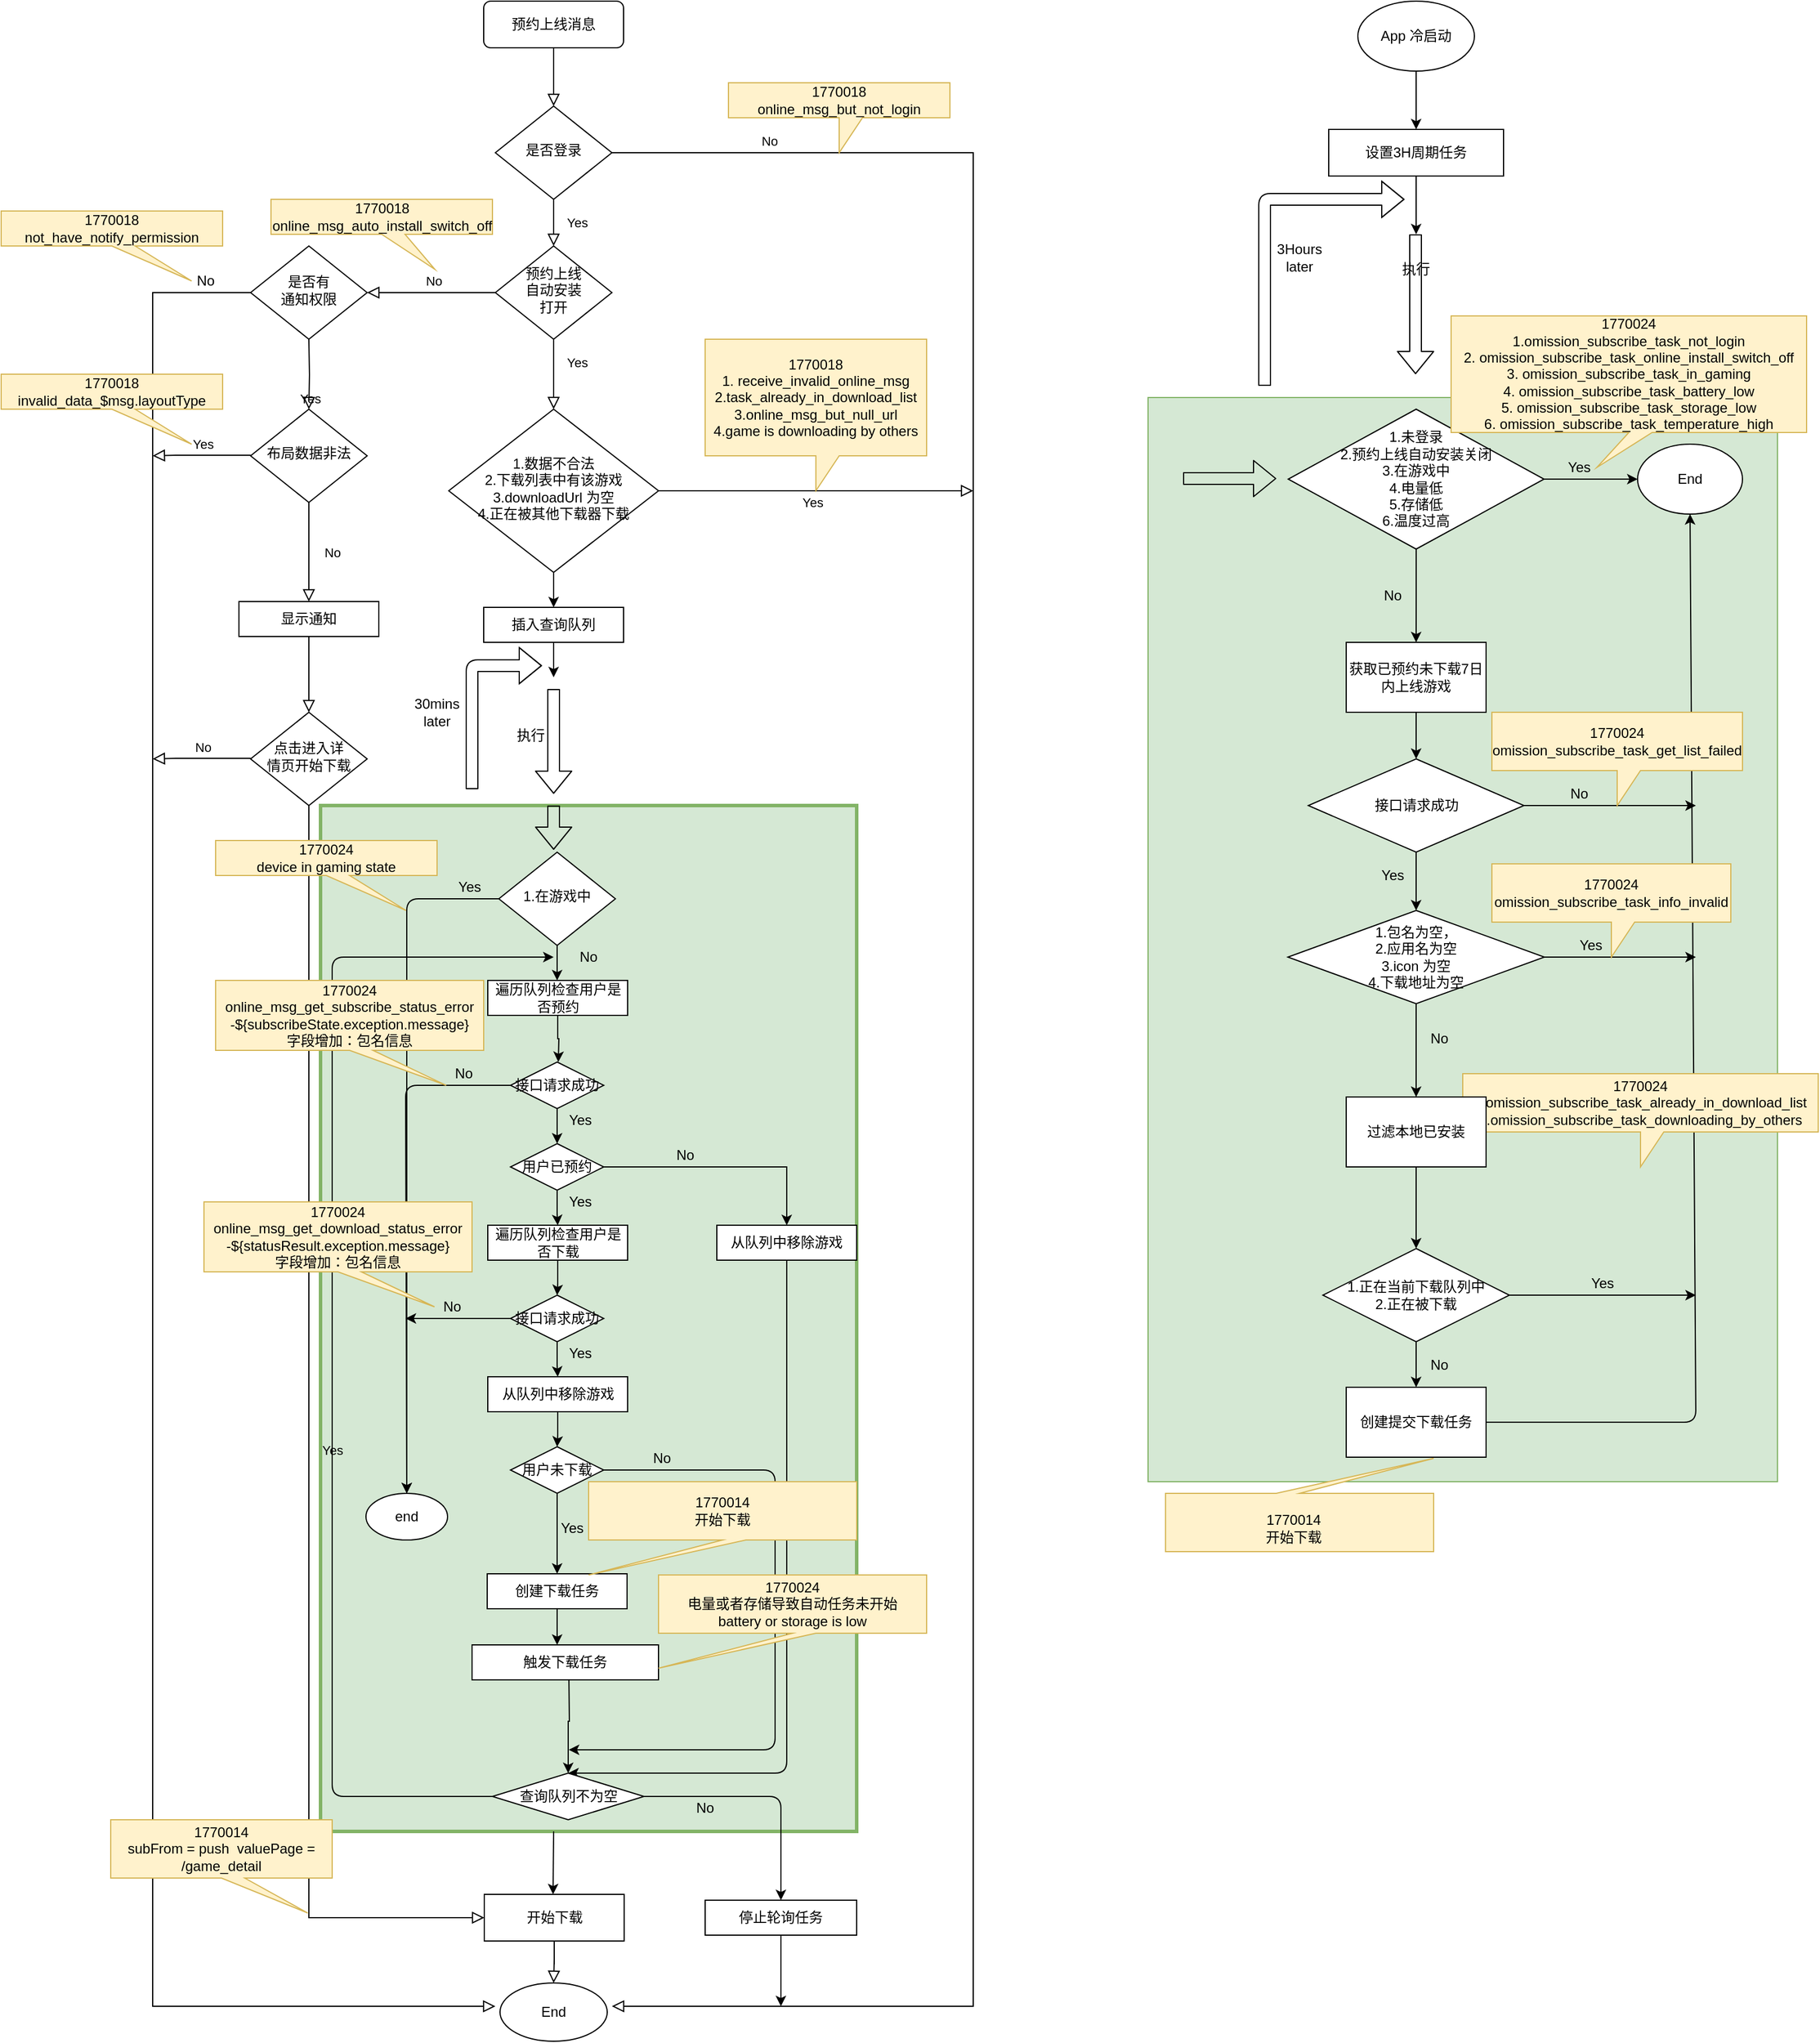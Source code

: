 <mxfile version="14.8.4" type="github">
  <diagram id="C5RBs43oDa-KdzZeNtuy" name="Page-1">
    <mxGraphModel dx="2012" dy="588" grid="1" gridSize="10" guides="1" tooltips="1" connect="1" arrows="1" fold="1" page="1" pageScale="1" pageWidth="827" pageHeight="1169" math="0" shadow="0">
      <root>
        <mxCell id="WIyWlLk6GJQsqaUBKTNV-0" />
        <mxCell id="WIyWlLk6GJQsqaUBKTNV-1" parent="WIyWlLk6GJQsqaUBKTNV-0" />
        <mxCell id="1FdhS4_hSl1T9DwcQxYW-158" value="" style="rounded=0;whiteSpace=wrap;html=1;strokeColor=#82b366;strokeWidth=1;fillColor=#d5e8d4;" vertex="1" parent="WIyWlLk6GJQsqaUBKTNV-1">
          <mxGeometry x="960" y="430" width="540" height="930" as="geometry" />
        </mxCell>
        <mxCell id="1FdhS4_hSl1T9DwcQxYW-92" value="" style="rounded=0;whiteSpace=wrap;html=1;strokeColor=#82b366;strokeWidth=3;fillColor=#d5e8d4;" vertex="1" parent="WIyWlLk6GJQsqaUBKTNV-1">
          <mxGeometry x="250" y="780" width="460" height="880" as="geometry" />
        </mxCell>
        <mxCell id="WIyWlLk6GJQsqaUBKTNV-2" value="" style="rounded=0;html=1;jettySize=auto;orthogonalLoop=1;fontSize=11;endArrow=block;endFill=0;endSize=8;strokeWidth=1;shadow=0;labelBackgroundColor=none;edgeStyle=orthogonalEdgeStyle;" parent="WIyWlLk6GJQsqaUBKTNV-1" source="WIyWlLk6GJQsqaUBKTNV-3" target="WIyWlLk6GJQsqaUBKTNV-6" edge="1">
          <mxGeometry relative="1" as="geometry" />
        </mxCell>
        <mxCell id="WIyWlLk6GJQsqaUBKTNV-3" value="预约上线消息" style="rounded=1;whiteSpace=wrap;html=1;fontSize=12;glass=0;strokeWidth=1;shadow=0;" parent="WIyWlLk6GJQsqaUBKTNV-1" vertex="1">
          <mxGeometry x="390" y="90" width="120" height="40" as="geometry" />
        </mxCell>
        <mxCell id="WIyWlLk6GJQsqaUBKTNV-4" value="Yes" style="rounded=0;html=1;jettySize=auto;orthogonalLoop=1;fontSize=11;endArrow=block;endFill=0;endSize=8;strokeWidth=1;shadow=0;labelBackgroundColor=none;edgeStyle=orthogonalEdgeStyle;" parent="WIyWlLk6GJQsqaUBKTNV-1" source="WIyWlLk6GJQsqaUBKTNV-6" target="WIyWlLk6GJQsqaUBKTNV-10" edge="1">
          <mxGeometry y="20" relative="1" as="geometry">
            <mxPoint as="offset" />
          </mxGeometry>
        </mxCell>
        <mxCell id="WIyWlLk6GJQsqaUBKTNV-5" value="No" style="edgeStyle=orthogonalEdgeStyle;rounded=0;html=1;jettySize=auto;orthogonalLoop=1;fontSize=11;endArrow=block;endFill=0;endSize=8;strokeWidth=1;shadow=0;labelBackgroundColor=none;" parent="WIyWlLk6GJQsqaUBKTNV-1" source="WIyWlLk6GJQsqaUBKTNV-6" edge="1">
          <mxGeometry x="-0.878" y="10" relative="1" as="geometry">
            <mxPoint as="offset" />
            <mxPoint x="500" y="1810" as="targetPoint" />
            <Array as="points">
              <mxPoint x="810" y="220" />
              <mxPoint x="810" y="1810" />
            </Array>
          </mxGeometry>
        </mxCell>
        <mxCell id="WIyWlLk6GJQsqaUBKTNV-6" value="是否登录" style="rhombus;whiteSpace=wrap;html=1;shadow=0;fontFamily=Helvetica;fontSize=12;align=center;strokeWidth=1;spacing=6;spacingTop=-4;" parent="WIyWlLk6GJQsqaUBKTNV-1" vertex="1">
          <mxGeometry x="400" y="180" width="100" height="80" as="geometry" />
        </mxCell>
        <mxCell id="WIyWlLk6GJQsqaUBKTNV-8" value="Yes" style="rounded=0;html=1;jettySize=auto;orthogonalLoop=1;fontSize=11;endArrow=block;endFill=0;endSize=8;strokeWidth=1;shadow=0;labelBackgroundColor=none;edgeStyle=orthogonalEdgeStyle;" parent="WIyWlLk6GJQsqaUBKTNV-1" source="WIyWlLk6GJQsqaUBKTNV-10" edge="1">
          <mxGeometry x="-0.333" y="20" relative="1" as="geometry">
            <mxPoint as="offset" />
            <mxPoint x="450" y="440" as="targetPoint" />
          </mxGeometry>
        </mxCell>
        <mxCell id="WIyWlLk6GJQsqaUBKTNV-10" value="预约上线&lt;br&gt;自动安装&lt;br&gt;打开" style="rhombus;whiteSpace=wrap;html=1;shadow=0;fontFamily=Helvetica;fontSize=12;align=center;strokeWidth=1;spacing=6;spacingTop=-4;" parent="WIyWlLk6GJQsqaUBKTNV-1" vertex="1">
          <mxGeometry x="400" y="300" width="100" height="80" as="geometry" />
        </mxCell>
        <mxCell id="ebCV4vV2BCAYUUxFwjKP-8" value="" style="edgeStyle=orthogonalEdgeStyle;rounded=0;html=1;jettySize=auto;orthogonalLoop=1;fontSize=11;endArrow=block;endFill=0;endSize=8;strokeWidth=1;shadow=0;labelBackgroundColor=none;exitX=0;exitY=0.5;exitDx=0;exitDy=0;" parent="WIyWlLk6GJQsqaUBKTNV-1" source="ebCV4vV2BCAYUUxFwjKP-18" edge="1">
          <mxGeometry x="-0.238" y="-20" relative="1" as="geometry">
            <mxPoint as="offset" />
            <mxPoint x="186" y="340" as="sourcePoint" />
            <mxPoint x="400" y="1810" as="targetPoint" />
            <Array as="points">
              <mxPoint x="106" y="340" />
              <mxPoint x="106" y="1810" />
            </Array>
          </mxGeometry>
        </mxCell>
        <mxCell id="ebCV4vV2BCAYUUxFwjKP-9" value="No" style="rounded=0;html=1;jettySize=auto;orthogonalLoop=1;fontSize=11;endArrow=block;endFill=0;endSize=8;strokeWidth=1;shadow=0;labelBackgroundColor=none;edgeStyle=orthogonalEdgeStyle;exitX=0;exitY=0.5;exitDx=0;exitDy=0;entryX=1;entryY=0.5;entryDx=0;entryDy=0;" parent="WIyWlLk6GJQsqaUBKTNV-1" source="WIyWlLk6GJQsqaUBKTNV-10" target="ebCV4vV2BCAYUUxFwjKP-18" edge="1">
          <mxGeometry x="-0.024" y="-10" relative="1" as="geometry">
            <mxPoint as="offset" />
            <mxPoint x="359" y="400" as="sourcePoint" />
            <mxPoint x="346" y="340" as="targetPoint" />
          </mxGeometry>
        </mxCell>
        <mxCell id="ebCV4vV2BCAYUUxFwjKP-11" value="No" style="rounded=0;html=1;jettySize=auto;orthogonalLoop=1;fontSize=11;endArrow=block;endFill=0;endSize=8;strokeWidth=1;shadow=0;labelBackgroundColor=none;edgeStyle=orthogonalEdgeStyle;" parent="WIyWlLk6GJQsqaUBKTNV-1" edge="1">
          <mxGeometry x="-0.333" y="20" relative="1" as="geometry">
            <mxPoint as="offset" />
            <mxPoint x="449.5" y="520" as="sourcePoint" />
            <mxPoint x="449.5" y="580" as="targetPoint" />
          </mxGeometry>
        </mxCell>
        <mxCell id="ebCV4vV2BCAYUUxFwjKP-16" value="" style="rounded=0;html=1;jettySize=auto;orthogonalLoop=1;fontSize=11;endArrow=block;endFill=0;endSize=8;strokeWidth=1;shadow=0;labelBackgroundColor=none;edgeStyle=orthogonalEdgeStyle;entryX=0.5;entryY=0;entryDx=0;entryDy=0;" parent="WIyWlLk6GJQsqaUBKTNV-1" source="ebCV4vV2BCAYUUxFwjKP-15" edge="1">
          <mxGeometry relative="1" as="geometry">
            <mxPoint x="449.5" y="760" as="sourcePoint" />
            <mxPoint x="450" y="1790" as="targetPoint" />
          </mxGeometry>
        </mxCell>
        <mxCell id="ebCV4vV2BCAYUUxFwjKP-18" value="是否有&lt;br&gt;通知权限" style="rhombus;whiteSpace=wrap;html=1;shadow=0;fontFamily=Helvetica;fontSize=12;align=center;strokeWidth=1;spacing=6;spacingTop=-4;" parent="WIyWlLk6GJQsqaUBKTNV-1" vertex="1">
          <mxGeometry x="190" y="300" width="100" height="80" as="geometry" />
        </mxCell>
        <mxCell id="ebCV4vV2BCAYUUxFwjKP-19" value="No" style="text;html=1;align=center;verticalAlign=middle;resizable=0;points=[];autosize=1;" parent="WIyWlLk6GJQsqaUBKTNV-1" vertex="1">
          <mxGeometry x="136" y="320" width="30" height="20" as="geometry" />
        </mxCell>
        <mxCell id="ebCV4vV2BCAYUUxFwjKP-20" value="布局数据非法" style="rhombus;whiteSpace=wrap;html=1;shadow=0;fontFamily=Helvetica;fontSize=12;align=center;strokeWidth=1;spacing=6;spacingTop=-4;" parent="WIyWlLk6GJQsqaUBKTNV-1" vertex="1">
          <mxGeometry x="190" y="440" width="100" height="80" as="geometry" />
        </mxCell>
        <mxCell id="ebCV4vV2BCAYUUxFwjKP-21" value="Yes" style="rounded=0;html=1;jettySize=auto;orthogonalLoop=1;fontSize=11;endArrow=block;endFill=0;endSize=8;strokeWidth=1;shadow=0;labelBackgroundColor=none;edgeStyle=orthogonalEdgeStyle;entryX=0.5;entryY=0;entryDx=0;entryDy=0;" parent="WIyWlLk6GJQsqaUBKTNV-1" target="ebCV4vV2BCAYUUxFwjKP-20" edge="1">
          <mxGeometry y="20" relative="1" as="geometry">
            <mxPoint as="offset" />
            <mxPoint x="240" y="380" as="sourcePoint" />
            <mxPoint x="240" y="420" as="targetPoint" />
          </mxGeometry>
        </mxCell>
        <mxCell id="ebCV4vV2BCAYUUxFwjKP-22" value="Yes" style="rounded=0;html=1;jettySize=auto;orthogonalLoop=1;fontSize=11;endArrow=block;endFill=0;endSize=8;strokeWidth=1;shadow=0;labelBackgroundColor=none;edgeStyle=orthogonalEdgeStyle;exitX=0;exitY=0.5;exitDx=0;exitDy=0;" parent="WIyWlLk6GJQsqaUBKTNV-1" edge="1">
          <mxGeometry x="-0.024" y="-10" relative="1" as="geometry">
            <mxPoint as="offset" />
            <mxPoint x="190" y="479.5" as="sourcePoint" />
            <mxPoint x="106" y="480" as="targetPoint" />
            <Array as="points">
              <mxPoint x="126" y="480" />
              <mxPoint x="126" y="480" />
            </Array>
          </mxGeometry>
        </mxCell>
        <mxCell id="ebCV4vV2BCAYUUxFwjKP-23" value="显示通知" style="rounded=0;whiteSpace=wrap;html=1;" parent="WIyWlLk6GJQsqaUBKTNV-1" vertex="1">
          <mxGeometry x="180" y="605" width="120" height="30" as="geometry" />
        </mxCell>
        <mxCell id="ebCV4vV2BCAYUUxFwjKP-25" value="No" style="rounded=0;html=1;jettySize=auto;orthogonalLoop=1;fontSize=11;endArrow=block;endFill=0;endSize=8;strokeWidth=1;shadow=0;labelBackgroundColor=none;edgeStyle=orthogonalEdgeStyle;entryX=0.5;entryY=0;entryDx=0;entryDy=0;exitX=0.5;exitY=1;exitDx=0;exitDy=0;" parent="WIyWlLk6GJQsqaUBKTNV-1" source="ebCV4vV2BCAYUUxFwjKP-20" target="ebCV4vV2BCAYUUxFwjKP-23" edge="1">
          <mxGeometry y="20" relative="1" as="geometry">
            <mxPoint as="offset" />
            <mxPoint x="336" y="500" as="sourcePoint" />
            <mxPoint x="336" y="560" as="targetPoint" />
          </mxGeometry>
        </mxCell>
        <mxCell id="ebCV4vV2BCAYUUxFwjKP-26" value="点击进入详&lt;br&gt;情页开始下载" style="rhombus;whiteSpace=wrap;html=1;shadow=0;fontFamily=Helvetica;fontSize=12;align=center;strokeWidth=1;spacing=6;spacingTop=-4;" parent="WIyWlLk6GJQsqaUBKTNV-1" vertex="1">
          <mxGeometry x="190" y="700" width="100" height="80" as="geometry" />
        </mxCell>
        <mxCell id="ebCV4vV2BCAYUUxFwjKP-27" value="" style="rounded=0;html=1;jettySize=auto;orthogonalLoop=1;fontSize=11;endArrow=block;endFill=0;endSize=8;strokeWidth=1;shadow=0;labelBackgroundColor=none;edgeStyle=orthogonalEdgeStyle;exitX=0.5;exitY=1;exitDx=0;exitDy=0;" parent="WIyWlLk6GJQsqaUBKTNV-1" edge="1">
          <mxGeometry y="20" relative="1" as="geometry">
            <mxPoint as="offset" />
            <mxPoint x="240" y="635" as="sourcePoint" />
            <mxPoint x="240" y="700" as="targetPoint" />
          </mxGeometry>
        </mxCell>
        <mxCell id="ebCV4vV2BCAYUUxFwjKP-29" value="Yes" style="rounded=0;html=1;jettySize=auto;orthogonalLoop=1;fontSize=11;endArrow=block;endFill=0;endSize=8;strokeWidth=1;shadow=0;labelBackgroundColor=none;edgeStyle=orthogonalEdgeStyle;entryX=0;entryY=0.5;entryDx=0;entryDy=0;exitX=0.5;exitY=1;exitDx=0;exitDy=0;" parent="WIyWlLk6GJQsqaUBKTNV-1" source="ebCV4vV2BCAYUUxFwjKP-26" target="ebCV4vV2BCAYUUxFwjKP-15" edge="1">
          <mxGeometry y="20" relative="1" as="geometry">
            <mxPoint as="offset" />
            <mxPoint x="296" y="740" as="sourcePoint" />
            <mxPoint x="336" y="745" as="targetPoint" />
          </mxGeometry>
        </mxCell>
        <mxCell id="ebCV4vV2BCAYUUxFwjKP-30" value="No" style="rounded=0;html=1;jettySize=auto;orthogonalLoop=1;fontSize=11;endArrow=block;endFill=0;endSize=8;strokeWidth=1;shadow=0;labelBackgroundColor=none;edgeStyle=orthogonalEdgeStyle;exitX=0;exitY=0.5;exitDx=0;exitDy=0;" parent="WIyWlLk6GJQsqaUBKTNV-1" edge="1">
          <mxGeometry x="-0.024" y="-10" relative="1" as="geometry">
            <mxPoint as="offset" />
            <mxPoint x="190" y="739.5" as="sourcePoint" />
            <mxPoint x="106" y="740" as="targetPoint" />
            <Array as="points">
              <mxPoint x="126" y="740" />
              <mxPoint x="126" y="740" />
            </Array>
          </mxGeometry>
        </mxCell>
        <mxCell id="ebCV4vV2BCAYUUxFwjKP-15" value="开始下载" style="rounded=0;whiteSpace=wrap;html=1;" parent="WIyWlLk6GJQsqaUBKTNV-1" vertex="1">
          <mxGeometry x="390.5" y="1714" width="120" height="40" as="geometry" />
        </mxCell>
        <mxCell id="ebCV4vV2BCAYUUxFwjKP-33" value="1.数据不合法&lt;br&gt;2.下载列表中有该游戏&lt;br&gt;3.downloadUrl 为空&lt;br&gt;4.正在被其他下载器下载" style="rhombus;whiteSpace=wrap;html=1;shadow=0;fontFamily=Helvetica;fontSize=12;align=center;strokeWidth=1;spacing=6;spacingTop=-4;" parent="WIyWlLk6GJQsqaUBKTNV-1" vertex="1">
          <mxGeometry x="360" y="440" width="180" height="140" as="geometry" />
        </mxCell>
        <mxCell id="ebCV4vV2BCAYUUxFwjKP-35" value="Yes" style="rounded=0;html=1;jettySize=auto;orthogonalLoop=1;fontSize=11;endArrow=block;endFill=0;endSize=8;strokeWidth=1;shadow=0;labelBackgroundColor=none;edgeStyle=orthogonalEdgeStyle;exitX=1;exitY=0.5;exitDx=0;exitDy=0;" parent="WIyWlLk6GJQsqaUBKTNV-1" edge="1" source="ebCV4vV2BCAYUUxFwjKP-33">
          <mxGeometry x="-0.024" y="-10" relative="1" as="geometry">
            <mxPoint as="offset" />
            <mxPoint x="500" y="479.41" as="sourcePoint" />
            <mxPoint x="810" y="510" as="targetPoint" />
            <Array as="points">
              <mxPoint x="680" y="510" />
            </Array>
          </mxGeometry>
        </mxCell>
        <mxCell id="1FdhS4_hSl1T9DwcQxYW-2" value="" style="shape=flexArrow;endArrow=classic;html=1;" edge="1" parent="WIyWlLk6GJQsqaUBKTNV-1">
          <mxGeometry width="50" height="50" relative="1" as="geometry">
            <mxPoint x="450" y="680" as="sourcePoint" />
            <mxPoint x="450" y="770" as="targetPoint" />
          </mxGeometry>
        </mxCell>
        <mxCell id="1FdhS4_hSl1T9DwcQxYW-4" value="执行" style="text;html=1;align=center;verticalAlign=middle;resizable=0;points=[];autosize=1;strokeColor=none;" vertex="1" parent="WIyWlLk6GJQsqaUBKTNV-1">
          <mxGeometry x="410" y="710" width="40" height="20" as="geometry" />
        </mxCell>
        <mxCell id="1FdhS4_hSl1T9DwcQxYW-5" value="" style="endArrow=classic;html=1;exitX=0.5;exitY=1;exitDx=0;exitDy=0;" edge="1" parent="WIyWlLk6GJQsqaUBKTNV-1" source="ebCV4vV2BCAYUUxFwjKP-33">
          <mxGeometry width="50" height="50" relative="1" as="geometry">
            <mxPoint x="480" y="880" as="sourcePoint" />
            <mxPoint x="450" y="610" as="targetPoint" />
          </mxGeometry>
        </mxCell>
        <mxCell id="1FdhS4_hSl1T9DwcQxYW-6" value="" style="shape=flexArrow;endArrow=classic;html=1;" edge="1" parent="WIyWlLk6GJQsqaUBKTNV-1">
          <mxGeometry width="50" height="50" relative="1" as="geometry">
            <mxPoint x="380" y="766" as="sourcePoint" />
            <mxPoint x="440" y="660" as="targetPoint" />
            <Array as="points">
              <mxPoint x="380" y="660" />
              <mxPoint x="515" y="660" />
            </Array>
          </mxGeometry>
        </mxCell>
        <mxCell id="1FdhS4_hSl1T9DwcQxYW-7" value="30mins later" style="text;html=1;strokeColor=none;fillColor=none;align=center;verticalAlign=middle;whiteSpace=wrap;rounded=0;" vertex="1" parent="WIyWlLk6GJQsqaUBKTNV-1">
          <mxGeometry x="330" y="690" width="40" height="20" as="geometry" />
        </mxCell>
        <mxCell id="1FdhS4_hSl1T9DwcQxYW-8" value="" style="shape=flexArrow;endArrow=classic;html=1;entryX=0.5;entryY=0;entryDx=0;entryDy=0;" edge="1" parent="WIyWlLk6GJQsqaUBKTNV-1">
          <mxGeometry width="50" height="50" relative="1" as="geometry">
            <mxPoint x="450" y="780" as="sourcePoint" />
            <mxPoint x="450" y="818" as="targetPoint" />
          </mxGeometry>
        </mxCell>
        <mxCell id="1FdhS4_hSl1T9DwcQxYW-32" value="插入查询队列" style="rounded=0;whiteSpace=wrap;html=1;" vertex="1" parent="WIyWlLk6GJQsqaUBKTNV-1">
          <mxGeometry x="390" y="610" width="120" height="30" as="geometry" />
        </mxCell>
        <mxCell id="1FdhS4_hSl1T9DwcQxYW-33" value="" style="endArrow=classic;html=1;exitX=0.5;exitY=1;exitDx=0;exitDy=0;" edge="1" parent="WIyWlLk6GJQsqaUBKTNV-1" source="1FdhS4_hSl1T9DwcQxYW-32">
          <mxGeometry width="50" height="50" relative="1" as="geometry">
            <mxPoint x="480" y="910" as="sourcePoint" />
            <mxPoint x="450" y="670" as="targetPoint" />
          </mxGeometry>
        </mxCell>
        <mxCell id="1FdhS4_hSl1T9DwcQxYW-48" value="" style="endArrow=classic;html=1;exitX=0;exitY=0.5;exitDx=0;exitDy=0;" edge="1" parent="WIyWlLk6GJQsqaUBKTNV-1" source="1FdhS4_hSl1T9DwcQxYW-34">
          <mxGeometry width="50" height="50" relative="1" as="geometry">
            <mxPoint x="480" y="810" as="sourcePoint" />
            <mxPoint x="450" y="910" as="targetPoint" />
            <Array as="points">
              <mxPoint x="260" y="1630" />
              <mxPoint x="260" y="1060" />
              <mxPoint x="260" y="910" />
            </Array>
          </mxGeometry>
        </mxCell>
        <mxCell id="1FdhS4_hSl1T9DwcQxYW-72" value="" style="endArrow=classic;html=1;exitX=0.5;exitY=1;exitDx=0;exitDy=0;entryX=0.5;entryY=0;entryDx=0;entryDy=0;" edge="1" parent="WIyWlLk6GJQsqaUBKTNV-1" source="1FdhS4_hSl1T9DwcQxYW-65" target="1FdhS4_hSl1T9DwcQxYW-34">
          <mxGeometry width="50" height="50" relative="1" as="geometry">
            <mxPoint x="480" y="1210" as="sourcePoint" />
            <mxPoint x="530" y="1160" as="targetPoint" />
            <Array as="points">
              <mxPoint x="650" y="1610" />
            </Array>
          </mxGeometry>
        </mxCell>
        <mxCell id="1FdhS4_hSl1T9DwcQxYW-34" value="查询队列不为空" style="rhombus;whiteSpace=wrap;html=1;" vertex="1" parent="WIyWlLk6GJQsqaUBKTNV-1">
          <mxGeometry x="397.5" y="1610" width="130" height="40" as="geometry" />
        </mxCell>
        <mxCell id="1FdhS4_hSl1T9DwcQxYW-55" value="" style="group" vertex="1" connectable="0" parent="WIyWlLk6GJQsqaUBKTNV-1">
          <mxGeometry x="580" y="1719" width="130" height="30" as="geometry" />
        </mxCell>
        <mxCell id="1FdhS4_hSl1T9DwcQxYW-16" value="停止轮询任务" style="rounded=0;whiteSpace=wrap;html=1;" vertex="1" parent="1FdhS4_hSl1T9DwcQxYW-55">
          <mxGeometry width="130" height="30" as="geometry" />
        </mxCell>
        <mxCell id="1FdhS4_hSl1T9DwcQxYW-70" value="" style="edgeStyle=orthogonalEdgeStyle;rounded=0;orthogonalLoop=1;jettySize=auto;html=1;" edge="1" parent="WIyWlLk6GJQsqaUBKTNV-1" target="1FdhS4_hSl1T9DwcQxYW-34">
          <mxGeometry x="300" y="1210" as="geometry">
            <mxPoint x="463" y="1520" as="sourcePoint" />
          </mxGeometry>
        </mxCell>
        <mxCell id="ebCV4vV2BCAYUUxFwjKP-40" value="1.在游戏中" style="rhombus;whiteSpace=wrap;html=1;shadow=0;fontFamily=Helvetica;fontSize=12;align=center;strokeWidth=1;spacing=6;spacingTop=-4;" parent="WIyWlLk6GJQsqaUBKTNV-1" vertex="1">
          <mxGeometry x="403" y="820" width="100" height="80" as="geometry" />
        </mxCell>
        <mxCell id="ebCV4vV2BCAYUUxFwjKP-42" value="触发下载任务" style="rounded=0;whiteSpace=wrap;html=1;" parent="WIyWlLk6GJQsqaUBKTNV-1" vertex="1">
          <mxGeometry x="380" y="1500" width="160" height="30" as="geometry" />
        </mxCell>
        <mxCell id="1FdhS4_hSl1T9DwcQxYW-91" value="No" style="text;html=1;strokeColor=none;fillColor=none;align=center;verticalAlign=middle;whiteSpace=wrap;rounded=0;" vertex="1" parent="WIyWlLk6GJQsqaUBKTNV-1">
          <mxGeometry x="560" y="1630" width="40" height="20" as="geometry" />
        </mxCell>
        <mxCell id="1FdhS4_hSl1T9DwcQxYW-93" value="End" style="ellipse;whiteSpace=wrap;html=1;strokeWidth=1;" vertex="1" parent="WIyWlLk6GJQsqaUBKTNV-1">
          <mxGeometry x="404" y="1790" width="92" height="50" as="geometry" />
        </mxCell>
        <mxCell id="1FdhS4_hSl1T9DwcQxYW-94" value="" style="endArrow=classic;html=1;entryX=0.5;entryY=0;entryDx=0;entryDy=0;" edge="1" parent="WIyWlLk6GJQsqaUBKTNV-1">
          <mxGeometry width="50" height="50" relative="1" as="geometry">
            <mxPoint x="450" y="1660" as="sourcePoint" />
            <mxPoint x="449.5" y="1714" as="targetPoint" />
          </mxGeometry>
        </mxCell>
        <mxCell id="1FdhS4_hSl1T9DwcQxYW-95" value="" style="endArrow=classic;html=1;exitX=1;exitY=0.5;exitDx=0;exitDy=0;" edge="1" parent="WIyWlLk6GJQsqaUBKTNV-1" source="1FdhS4_hSl1T9DwcQxYW-54">
          <mxGeometry width="50" height="50" relative="1" as="geometry">
            <mxPoint x="480" y="1410" as="sourcePoint" />
            <mxPoint x="463" y="1590" as="targetPoint" />
            <Array as="points">
              <mxPoint x="640" y="1350" />
              <mxPoint x="640" y="1590" />
            </Array>
          </mxGeometry>
        </mxCell>
        <mxCell id="1FdhS4_hSl1T9DwcQxYW-106" value="" style="group" vertex="1" connectable="0" parent="WIyWlLk6GJQsqaUBKTNV-1">
          <mxGeometry x="289" y="900" width="421" height="569" as="geometry" />
        </mxCell>
        <mxCell id="1FdhS4_hSl1T9DwcQxYW-46" value="" style="endArrow=classic;html=1;" edge="1" parent="1FdhS4_hSl1T9DwcQxYW-106">
          <mxGeometry width="50" height="50" relative="1" as="geometry">
            <mxPoint x="164" as="sourcePoint" />
            <mxPoint x="164" y="30" as="targetPoint" />
          </mxGeometry>
        </mxCell>
        <mxCell id="1FdhS4_hSl1T9DwcQxYW-11" value="遍历队列检查用户是否预约" style="rounded=0;whiteSpace=wrap;html=1;" vertex="1" parent="1FdhS4_hSl1T9DwcQxYW-106">
          <mxGeometry x="104.5" y="30" width="120" height="30" as="geometry" />
        </mxCell>
        <mxCell id="1FdhS4_hSl1T9DwcQxYW-12" value="遍历队列检查用户是否下载" style="rounded=0;whiteSpace=wrap;html=1;" vertex="1" parent="1FdhS4_hSl1T9DwcQxYW-106">
          <mxGeometry x="104.5" y="240" width="120" height="30" as="geometry" />
        </mxCell>
        <mxCell id="1FdhS4_hSl1T9DwcQxYW-52" value="" style="edgeStyle=orthogonalEdgeStyle;rounded=0;orthogonalLoop=1;jettySize=auto;html=1;entryX=0.5;entryY=0;entryDx=0;entryDy=0;" edge="1" parent="1FdhS4_hSl1T9DwcQxYW-106" source="1FdhS4_hSl1T9DwcQxYW-50" target="1FdhS4_hSl1T9DwcQxYW-12">
          <mxGeometry x="22" y="10" as="geometry" />
        </mxCell>
        <mxCell id="1FdhS4_hSl1T9DwcQxYW-50" value="用户已预约" style="rhombus;whiteSpace=wrap;html=1;" vertex="1" parent="1FdhS4_hSl1T9DwcQxYW-106">
          <mxGeometry x="124" y="170" width="80" height="40" as="geometry" />
        </mxCell>
        <mxCell id="1FdhS4_hSl1T9DwcQxYW-14" value="" style="edgeStyle=orthogonalEdgeStyle;rounded=0;orthogonalLoop=1;jettySize=auto;html=1;exitX=0.5;exitY=1;exitDx=0;exitDy=0;" edge="1" parent="1FdhS4_hSl1T9DwcQxYW-106" source="1FdhS4_hSl1T9DwcQxYW-11">
          <mxGeometry x="22" y="10" as="geometry">
            <mxPoint x="165" y="100" as="targetPoint" />
          </mxGeometry>
        </mxCell>
        <mxCell id="1FdhS4_hSl1T9DwcQxYW-53" value="Yes" style="text;html=1;strokeColor=none;fillColor=none;align=center;verticalAlign=middle;whiteSpace=wrap;rounded=0;" vertex="1" parent="1FdhS4_hSl1T9DwcQxYW-106">
          <mxGeometry x="144.5" y="110" width="40" height="20" as="geometry" />
        </mxCell>
        <mxCell id="1FdhS4_hSl1T9DwcQxYW-65" value="从队列中移除游戏" style="rounded=0;whiteSpace=wrap;html=1;" vertex="1" parent="1FdhS4_hSl1T9DwcQxYW-106">
          <mxGeometry x="301" y="240" width="120" height="30" as="geometry" />
        </mxCell>
        <mxCell id="1FdhS4_hSl1T9DwcQxYW-66" value="" style="edgeStyle=orthogonalEdgeStyle;rounded=0;orthogonalLoop=1;jettySize=auto;html=1;" edge="1" parent="1FdhS4_hSl1T9DwcQxYW-106" source="1FdhS4_hSl1T9DwcQxYW-50" target="1FdhS4_hSl1T9DwcQxYW-65">
          <mxGeometry x="22" y="10" as="geometry" />
        </mxCell>
        <mxCell id="1FdhS4_hSl1T9DwcQxYW-75" value="" style="edgeStyle=orthogonalEdgeStyle;rounded=0;orthogonalLoop=1;jettySize=auto;html=1;" edge="1" parent="1FdhS4_hSl1T9DwcQxYW-106" source="1FdhS4_hSl1T9DwcQxYW-74" target="1FdhS4_hSl1T9DwcQxYW-50">
          <mxGeometry relative="1" as="geometry" />
        </mxCell>
        <mxCell id="1FdhS4_hSl1T9DwcQxYW-74" value="接口请求成功" style="rhombus;whiteSpace=wrap;html=1;" vertex="1" parent="1FdhS4_hSl1T9DwcQxYW-106">
          <mxGeometry x="124" y="100" width="80" height="40" as="geometry" />
        </mxCell>
        <mxCell id="1FdhS4_hSl1T9DwcQxYW-76" value="Yes" style="text;html=1;strokeColor=none;fillColor=none;align=center;verticalAlign=middle;whiteSpace=wrap;rounded=0;" vertex="1" parent="1FdhS4_hSl1T9DwcQxYW-106">
          <mxGeometry x="164" y="140" width="40" height="20" as="geometry" />
        </mxCell>
        <mxCell id="1FdhS4_hSl1T9DwcQxYW-77" value="Yes" style="text;html=1;strokeColor=none;fillColor=none;align=center;verticalAlign=middle;whiteSpace=wrap;rounded=0;" vertex="1" parent="1FdhS4_hSl1T9DwcQxYW-106">
          <mxGeometry x="164" y="210" width="40" height="20" as="geometry" />
        </mxCell>
        <mxCell id="1FdhS4_hSl1T9DwcQxYW-78" value="No" style="text;html=1;strokeColor=none;fillColor=none;align=center;verticalAlign=middle;whiteSpace=wrap;rounded=0;" vertex="1" parent="1FdhS4_hSl1T9DwcQxYW-106">
          <mxGeometry x="254" y="170" width="40" height="20" as="geometry" />
        </mxCell>
        <mxCell id="1FdhS4_hSl1T9DwcQxYW-79" value="接口请求成功" style="rhombus;whiteSpace=wrap;html=1;" vertex="1" parent="1FdhS4_hSl1T9DwcQxYW-106">
          <mxGeometry x="124" y="300" width="80" height="40" as="geometry" />
        </mxCell>
        <mxCell id="1FdhS4_hSl1T9DwcQxYW-80" value="" style="edgeStyle=orthogonalEdgeStyle;rounded=0;orthogonalLoop=1;jettySize=auto;html=1;" edge="1" parent="1FdhS4_hSl1T9DwcQxYW-106" source="1FdhS4_hSl1T9DwcQxYW-12" target="1FdhS4_hSl1T9DwcQxYW-79">
          <mxGeometry relative="1" as="geometry" />
        </mxCell>
        <mxCell id="1FdhS4_hSl1T9DwcQxYW-82" value="Yes" style="text;html=1;strokeColor=none;fillColor=none;align=center;verticalAlign=middle;whiteSpace=wrap;rounded=0;" vertex="1" parent="1FdhS4_hSl1T9DwcQxYW-106">
          <mxGeometry x="164" y="340" width="40" height="20" as="geometry" />
        </mxCell>
        <mxCell id="1FdhS4_hSl1T9DwcQxYW-69" value="Yes" style="text;html=1;strokeColor=none;fillColor=none;align=center;verticalAlign=middle;whiteSpace=wrap;rounded=0;" vertex="1" parent="1FdhS4_hSl1T9DwcQxYW-106">
          <mxGeometry x="156.5" y="490" width="40" height="20" as="geometry" />
        </mxCell>
        <mxCell id="1FdhS4_hSl1T9DwcQxYW-54" value="用户未下载" style="rhombus;whiteSpace=wrap;html=1;" vertex="1" parent="1FdhS4_hSl1T9DwcQxYW-106">
          <mxGeometry x="124" y="430" width="80" height="40" as="geometry" />
        </mxCell>
        <mxCell id="1FdhS4_hSl1T9DwcQxYW-67" value="" style="edgeStyle=orthogonalEdgeStyle;rounded=0;orthogonalLoop=1;jettySize=auto;html=1;" edge="1" parent="1FdhS4_hSl1T9DwcQxYW-106" source="1FdhS4_hSl1T9DwcQxYW-54" target="1FdhS4_hSl1T9DwcQxYW-27">
          <mxGeometry x="14" y="390" as="geometry" />
        </mxCell>
        <mxCell id="1FdhS4_hSl1T9DwcQxYW-64" value="" style="edgeStyle=orthogonalEdgeStyle;rounded=0;orthogonalLoop=1;jettySize=auto;html=1;" edge="1" parent="1FdhS4_hSl1T9DwcQxYW-106" source="1FdhS4_hSl1T9DwcQxYW-57" target="1FdhS4_hSl1T9DwcQxYW-54">
          <mxGeometry x="42" y="200" as="geometry" />
        </mxCell>
        <mxCell id="1FdhS4_hSl1T9DwcQxYW-57" value="从队列中移除游戏" style="rounded=0;whiteSpace=wrap;html=1;" vertex="1" parent="1FdhS4_hSl1T9DwcQxYW-106">
          <mxGeometry x="104.5" y="370" width="120" height="30" as="geometry" />
        </mxCell>
        <mxCell id="1FdhS4_hSl1T9DwcQxYW-81" value="" style="edgeStyle=orthogonalEdgeStyle;rounded=0;orthogonalLoop=1;jettySize=auto;html=1;" edge="1" parent="1FdhS4_hSl1T9DwcQxYW-106" source="1FdhS4_hSl1T9DwcQxYW-79" target="1FdhS4_hSl1T9DwcQxYW-57">
          <mxGeometry relative="1" as="geometry" />
        </mxCell>
        <mxCell id="1FdhS4_hSl1T9DwcQxYW-27" value="创建下载任务" style="rounded=0;whiteSpace=wrap;html=1;" vertex="1" parent="1FdhS4_hSl1T9DwcQxYW-106">
          <mxGeometry x="104" y="539" width="120" height="30" as="geometry" />
        </mxCell>
        <mxCell id="1FdhS4_hSl1T9DwcQxYW-83" value="end" style="ellipse;whiteSpace=wrap;html=1;" vertex="1" parent="1FdhS4_hSl1T9DwcQxYW-106">
          <mxGeometry y="470" width="70" height="40" as="geometry" />
        </mxCell>
        <mxCell id="1FdhS4_hSl1T9DwcQxYW-84" value="" style="endArrow=classic;html=1;exitX=0;exitY=0.5;exitDx=0;exitDy=0;entryX=0.5;entryY=0;entryDx=0;entryDy=0;" edge="1" parent="1FdhS4_hSl1T9DwcQxYW-106" source="1FdhS4_hSl1T9DwcQxYW-74" target="1FdhS4_hSl1T9DwcQxYW-83">
          <mxGeometry width="50" height="50" relative="1" as="geometry">
            <mxPoint x="194" y="290" as="sourcePoint" />
            <mxPoint x="244" y="240" as="targetPoint" />
            <Array as="points">
              <mxPoint x="34" y="120" />
            </Array>
          </mxGeometry>
        </mxCell>
        <mxCell id="1FdhS4_hSl1T9DwcQxYW-86" value="" style="endArrow=classic;html=1;exitX=0;exitY=0.5;exitDx=0;exitDy=0;" edge="1" parent="1FdhS4_hSl1T9DwcQxYW-106" source="1FdhS4_hSl1T9DwcQxYW-79">
          <mxGeometry width="50" height="50" relative="1" as="geometry">
            <mxPoint x="194" y="290" as="sourcePoint" />
            <mxPoint x="34" y="320" as="targetPoint" />
          </mxGeometry>
        </mxCell>
        <mxCell id="1FdhS4_hSl1T9DwcQxYW-87" value="No" style="text;html=1;strokeColor=none;fillColor=none;align=center;verticalAlign=middle;whiteSpace=wrap;rounded=0;" vertex="1" parent="1FdhS4_hSl1T9DwcQxYW-106">
          <mxGeometry x="64" y="100" width="40" height="20" as="geometry" />
        </mxCell>
        <mxCell id="1FdhS4_hSl1T9DwcQxYW-88" value="No" style="text;html=1;strokeColor=none;fillColor=none;align=center;verticalAlign=middle;whiteSpace=wrap;rounded=0;" vertex="1" parent="1FdhS4_hSl1T9DwcQxYW-106">
          <mxGeometry x="54" y="300" width="40" height="20" as="geometry" />
        </mxCell>
        <mxCell id="1FdhS4_hSl1T9DwcQxYW-96" value="No" style="text;html=1;strokeColor=none;fillColor=none;align=center;verticalAlign=middle;whiteSpace=wrap;rounded=0;" vertex="1" parent="1FdhS4_hSl1T9DwcQxYW-106">
          <mxGeometry x="234" y="430" width="40" height="20" as="geometry" />
        </mxCell>
        <mxCell id="1FdhS4_hSl1T9DwcQxYW-107" value="No" style="text;html=1;strokeColor=none;fillColor=none;align=center;verticalAlign=middle;whiteSpace=wrap;rounded=0;" vertex="1" parent="WIyWlLk6GJQsqaUBKTNV-1">
          <mxGeometry x="460" y="900" width="40" height="20" as="geometry" />
        </mxCell>
        <mxCell id="1FdhS4_hSl1T9DwcQxYW-109" value="" style="endArrow=classic;html=1;exitX=0;exitY=0.5;exitDx=0;exitDy=0;entryX=0.5;entryY=0;entryDx=0;entryDy=0;" edge="1" parent="WIyWlLk6GJQsqaUBKTNV-1" source="ebCV4vV2BCAYUUxFwjKP-40" target="1FdhS4_hSl1T9DwcQxYW-83">
          <mxGeometry width="50" height="50" relative="1" as="geometry">
            <mxPoint x="480" y="1010" as="sourcePoint" />
            <mxPoint x="530" y="960" as="targetPoint" />
            <Array as="points">
              <mxPoint x="324" y="860" />
            </Array>
          </mxGeometry>
        </mxCell>
        <mxCell id="1FdhS4_hSl1T9DwcQxYW-110" value="" style="edgeStyle=orthogonalEdgeStyle;rounded=0;orthogonalLoop=1;jettySize=auto;html=1;" edge="1" parent="WIyWlLk6GJQsqaUBKTNV-1" source="1FdhS4_hSl1T9DwcQxYW-27" target="ebCV4vV2BCAYUUxFwjKP-42">
          <mxGeometry relative="1" as="geometry">
            <Array as="points">
              <mxPoint x="453" y="1500" />
              <mxPoint x="453" y="1500" />
            </Array>
          </mxGeometry>
        </mxCell>
        <mxCell id="1FdhS4_hSl1T9DwcQxYW-36" value="" style="endArrow=classic;html=1;exitX=1;exitY=0.5;exitDx=0;exitDy=0;entryX=0.5;entryY=0;entryDx=0;entryDy=0;" edge="1" parent="WIyWlLk6GJQsqaUBKTNV-1" source="1FdhS4_hSl1T9DwcQxYW-34" target="1FdhS4_hSl1T9DwcQxYW-16">
          <mxGeometry width="50" height="50" relative="1" as="geometry">
            <mxPoint x="605" y="1734" as="sourcePoint" />
            <mxPoint x="610" y="1734" as="targetPoint" />
            <Array as="points">
              <mxPoint x="645" y="1630" />
            </Array>
          </mxGeometry>
        </mxCell>
        <mxCell id="1FdhS4_hSl1T9DwcQxYW-111" value="" style="endArrow=classic;html=1;exitX=0.5;exitY=1;exitDx=0;exitDy=0;" edge="1" parent="WIyWlLk6GJQsqaUBKTNV-1" source="1FdhS4_hSl1T9DwcQxYW-16">
          <mxGeometry width="50" height="50" relative="1" as="geometry">
            <mxPoint x="480" y="1610" as="sourcePoint" />
            <mxPoint x="645" y="1810" as="targetPoint" />
          </mxGeometry>
        </mxCell>
        <mxCell id="1FdhS4_hSl1T9DwcQxYW-113" value="1770018&lt;br&gt;online_msg_but_not_login" style="shape=callout;whiteSpace=wrap;html=1;perimeter=calloutPerimeter;strokeColor=#d6b656;strokeWidth=1;fillColor=#fff2cc;" vertex="1" parent="WIyWlLk6GJQsqaUBKTNV-1">
          <mxGeometry x="600" y="160" width="190" height="60" as="geometry" />
        </mxCell>
        <mxCell id="1FdhS4_hSl1T9DwcQxYW-114" value="1770018&lt;br&gt;online_msg_auto_install_switch_off" style="shape=callout;whiteSpace=wrap;html=1;perimeter=calloutPerimeter;strokeColor=#d6b656;strokeWidth=1;position2=0.74;fillColor=#fff2cc;" vertex="1" parent="WIyWlLk6GJQsqaUBKTNV-1">
          <mxGeometry x="207.5" y="260" width="190" height="60" as="geometry" />
        </mxCell>
        <mxCell id="1FdhS4_hSl1T9DwcQxYW-115" value="1770018&lt;br&gt;not_have_notify_permission" style="shape=callout;whiteSpace=wrap;html=1;perimeter=calloutPerimeter;strokeColor=#d6b656;strokeWidth=1;fillColor=#fff2cc;position2=0.86;" vertex="1" parent="WIyWlLk6GJQsqaUBKTNV-1">
          <mxGeometry x="-24" y="270" width="190" height="60" as="geometry" />
        </mxCell>
        <mxCell id="1FdhS4_hSl1T9DwcQxYW-116" value="1770018&lt;br&gt;invalid_data_$msg.layoutType" style="shape=callout;whiteSpace=wrap;html=1;perimeter=calloutPerimeter;strokeColor=#d6b656;strokeWidth=1;fillColor=#fff2cc;position2=0.86;" vertex="1" parent="WIyWlLk6GJQsqaUBKTNV-1">
          <mxGeometry x="-24" y="410" width="190" height="60" as="geometry" />
        </mxCell>
        <mxCell id="1FdhS4_hSl1T9DwcQxYW-117" value="1770014&lt;br&gt;subFrom = push&amp;nbsp; valuePage = /game_detail" style="shape=callout;whiteSpace=wrap;html=1;perimeter=calloutPerimeter;strokeColor=#d6b656;strokeWidth=1;fillColor=#fff2cc;position2=0.89;" vertex="1" parent="WIyWlLk6GJQsqaUBKTNV-1">
          <mxGeometry x="70" y="1650" width="190" height="80" as="geometry" />
        </mxCell>
        <mxCell id="1FdhS4_hSl1T9DwcQxYW-118" value="1770018&lt;br&gt;1.&amp;nbsp;receive_invalid_online_msg&lt;br&gt;2.task_already_in_download_list&lt;br&gt;3.online_msg_but_null_url&lt;br&gt;4.game is downloading by others" style="shape=callout;whiteSpace=wrap;html=1;perimeter=calloutPerimeter;strokeColor=#d6b656;strokeWidth=1;fillColor=#fff2cc;" vertex="1" parent="WIyWlLk6GJQsqaUBKTNV-1">
          <mxGeometry x="580" y="380" width="190" height="130" as="geometry" />
        </mxCell>
        <mxCell id="1FdhS4_hSl1T9DwcQxYW-121" value="1770024&lt;br&gt;device in gaming state" style="shape=callout;whiteSpace=wrap;html=1;perimeter=calloutPerimeter;strokeColor=#d6b656;strokeWidth=1;fillColor=#fff2cc;position2=0.86;" vertex="1" parent="WIyWlLk6GJQsqaUBKTNV-1">
          <mxGeometry x="160" y="810" width="190" height="60" as="geometry" />
        </mxCell>
        <mxCell id="1FdhS4_hSl1T9DwcQxYW-122" value="Yes" style="text;html=1;strokeColor=none;fillColor=none;align=center;verticalAlign=middle;whiteSpace=wrap;rounded=0;" vertex="1" parent="WIyWlLk6GJQsqaUBKTNV-1">
          <mxGeometry x="357.5" y="840" width="40" height="20" as="geometry" />
        </mxCell>
        <mxCell id="1FdhS4_hSl1T9DwcQxYW-123" value="1770024&lt;br&gt;online_msg_get_subscribe_status_error&lt;br&gt;-${subscribeState.exception.message}&lt;br&gt;字段增加：包名信息" style="shape=callout;whiteSpace=wrap;html=1;perimeter=calloutPerimeter;strokeColor=#d6b656;strokeWidth=1;fillColor=#fff2cc;position2=0.86;" vertex="1" parent="WIyWlLk6GJQsqaUBKTNV-1">
          <mxGeometry x="160" y="930" width="230" height="90" as="geometry" />
        </mxCell>
        <mxCell id="1FdhS4_hSl1T9DwcQxYW-124" value="1770024&lt;br&gt;online_msg_get_download_status_error&lt;br&gt;-${statusResult.exception.message}&lt;br&gt;字段增加：包名信息" style="shape=callout;whiteSpace=wrap;html=1;perimeter=calloutPerimeter;strokeColor=#d6b656;strokeWidth=1;fillColor=#fff2cc;position2=0.86;" vertex="1" parent="WIyWlLk6GJQsqaUBKTNV-1">
          <mxGeometry x="150" y="1120" width="230" height="90" as="geometry" />
        </mxCell>
        <mxCell id="1FdhS4_hSl1T9DwcQxYW-125" value="1770024&lt;br&gt;电量或者存储导致自动任务未开始&lt;br&gt;battery or storage is low" style="shape=callout;whiteSpace=wrap;html=1;perimeter=calloutPerimeter;strokeColor=#d6b656;strokeWidth=1;fillColor=#fff2cc;position2=0;" vertex="1" parent="WIyWlLk6GJQsqaUBKTNV-1">
          <mxGeometry x="540" y="1440" width="230" height="80" as="geometry" />
        </mxCell>
        <mxCell id="1FdhS4_hSl1T9DwcQxYW-126" value="1770014&lt;br&gt;开始下载" style="shape=callout;whiteSpace=wrap;html=1;perimeter=calloutPerimeter;strokeColor=#d6b656;strokeWidth=1;fillColor=#fff2cc;position2=0;" vertex="1" parent="WIyWlLk6GJQsqaUBKTNV-1">
          <mxGeometry x="480" y="1360" width="230" height="80" as="geometry" />
        </mxCell>
        <mxCell id="1FdhS4_hSl1T9DwcQxYW-129" value="" style="edgeStyle=orthogonalEdgeStyle;rounded=0;orthogonalLoop=1;jettySize=auto;html=1;" edge="1" parent="WIyWlLk6GJQsqaUBKTNV-1" source="1FdhS4_hSl1T9DwcQxYW-127" target="1FdhS4_hSl1T9DwcQxYW-128">
          <mxGeometry relative="1" as="geometry" />
        </mxCell>
        <mxCell id="1FdhS4_hSl1T9DwcQxYW-127" value="App 冷启动" style="ellipse;whiteSpace=wrap;html=1;strokeColor=#000000;strokeWidth=1;" vertex="1" parent="WIyWlLk6GJQsqaUBKTNV-1">
          <mxGeometry x="1140" y="90" width="100" height="60" as="geometry" />
        </mxCell>
        <mxCell id="1FdhS4_hSl1T9DwcQxYW-132" value="" style="edgeStyle=orthogonalEdgeStyle;rounded=0;orthogonalLoop=1;jettySize=auto;html=1;" edge="1" parent="WIyWlLk6GJQsqaUBKTNV-1" source="1FdhS4_hSl1T9DwcQxYW-128" target="1FdhS4_hSl1T9DwcQxYW-131">
          <mxGeometry relative="1" as="geometry" />
        </mxCell>
        <mxCell id="1FdhS4_hSl1T9DwcQxYW-128" value="设置3H周期任务" style="rounded=0;whiteSpace=wrap;html=1;strokeColor=#000000;strokeWidth=1;" vertex="1" parent="WIyWlLk6GJQsqaUBKTNV-1">
          <mxGeometry x="1115" y="200" width="150" height="40" as="geometry" />
        </mxCell>
        <mxCell id="1FdhS4_hSl1T9DwcQxYW-130" value="" style="shape=flexArrow;endArrow=classic;html=1;" edge="1" parent="WIyWlLk6GJQsqaUBKTNV-1">
          <mxGeometry width="50" height="50" relative="1" as="geometry">
            <mxPoint x="1189.5" y="290" as="sourcePoint" />
            <mxPoint x="1189.5" y="410" as="targetPoint" />
          </mxGeometry>
        </mxCell>
        <mxCell id="1FdhS4_hSl1T9DwcQxYW-131" value="执行" style="text;html=1;strokeColor=none;fillColor=none;align=center;verticalAlign=middle;whiteSpace=wrap;rounded=0;" vertex="1" parent="WIyWlLk6GJQsqaUBKTNV-1">
          <mxGeometry x="1170" y="290" width="40" height="60" as="geometry" />
        </mxCell>
        <mxCell id="1FdhS4_hSl1T9DwcQxYW-133" value="" style="shape=flexArrow;endArrow=classic;html=1;" edge="1" parent="WIyWlLk6GJQsqaUBKTNV-1">
          <mxGeometry width="50" height="50" relative="1" as="geometry">
            <mxPoint x="990" y="499.5" as="sourcePoint" />
            <mxPoint x="1070" y="499.5" as="targetPoint" />
          </mxGeometry>
        </mxCell>
        <mxCell id="1FdhS4_hSl1T9DwcQxYW-137" value="" style="edgeStyle=orthogonalEdgeStyle;rounded=0;orthogonalLoop=1;jettySize=auto;html=1;" edge="1" parent="WIyWlLk6GJQsqaUBKTNV-1" source="1FdhS4_hSl1T9DwcQxYW-135" target="1FdhS4_hSl1T9DwcQxYW-136">
          <mxGeometry relative="1" as="geometry" />
        </mxCell>
        <mxCell id="1FdhS4_hSl1T9DwcQxYW-140" value="" style="edgeStyle=orthogonalEdgeStyle;rounded=0;orthogonalLoop=1;jettySize=auto;html=1;" edge="1" parent="WIyWlLk6GJQsqaUBKTNV-1" source="1FdhS4_hSl1T9DwcQxYW-135" target="1FdhS4_hSl1T9DwcQxYW-139">
          <mxGeometry relative="1" as="geometry" />
        </mxCell>
        <mxCell id="1FdhS4_hSl1T9DwcQxYW-135" value="1.未登录&lt;br&gt;2.预约上线自动安装关闭&lt;br&gt;3.在游戏中&lt;br&gt;4.电量低&lt;br&gt;5.存储低&lt;br&gt;6.温度过高" style="rhombus;whiteSpace=wrap;html=1;strokeColor=#000000;strokeWidth=1;" vertex="1" parent="WIyWlLk6GJQsqaUBKTNV-1">
          <mxGeometry x="1080.25" y="440" width="219.5" height="120" as="geometry" />
        </mxCell>
        <mxCell id="1FdhS4_hSl1T9DwcQxYW-136" value="End" style="ellipse;whiteSpace=wrap;html=1;strokeColor=#000000;strokeWidth=1;" vertex="1" parent="WIyWlLk6GJQsqaUBKTNV-1">
          <mxGeometry x="1380" y="470" width="90" height="60" as="geometry" />
        </mxCell>
        <mxCell id="1FdhS4_hSl1T9DwcQxYW-138" value="Yes" style="text;html=1;strokeColor=none;fillColor=none;align=center;verticalAlign=middle;whiteSpace=wrap;rounded=0;" vertex="1" parent="WIyWlLk6GJQsqaUBKTNV-1">
          <mxGeometry x="1310" y="480" width="40" height="20" as="geometry" />
        </mxCell>
        <mxCell id="1FdhS4_hSl1T9DwcQxYW-155" value="" style="edgeStyle=orthogonalEdgeStyle;rounded=0;orthogonalLoop=1;jettySize=auto;html=1;entryX=0.5;entryY=0;entryDx=0;entryDy=0;" edge="1" parent="WIyWlLk6GJQsqaUBKTNV-1" source="1FdhS4_hSl1T9DwcQxYW-139" target="1FdhS4_hSl1T9DwcQxYW-167">
          <mxGeometry relative="1" as="geometry" />
        </mxCell>
        <mxCell id="1FdhS4_hSl1T9DwcQxYW-139" value="获取已预约未下载7日内上线游戏" style="rounded=0;whiteSpace=wrap;html=1;strokeColor=#000000;strokeWidth=1;" vertex="1" parent="WIyWlLk6GJQsqaUBKTNV-1">
          <mxGeometry x="1130" y="640" width="120" height="60" as="geometry" />
        </mxCell>
        <mxCell id="1FdhS4_hSl1T9DwcQxYW-141" value="No" style="text;html=1;strokeColor=none;fillColor=none;align=center;verticalAlign=middle;whiteSpace=wrap;rounded=0;" vertex="1" parent="WIyWlLk6GJQsqaUBKTNV-1">
          <mxGeometry x="1150" y="590" width="40" height="20" as="geometry" />
        </mxCell>
        <mxCell id="1FdhS4_hSl1T9DwcQxYW-151" value="" style="endArrow=classic;html=1;exitX=1;exitY=0.5;exitDx=0;exitDy=0;entryX=0.5;entryY=1;entryDx=0;entryDy=0;" edge="1" parent="WIyWlLk6GJQsqaUBKTNV-1" source="1FdhS4_hSl1T9DwcQxYW-149" target="1FdhS4_hSl1T9DwcQxYW-136">
          <mxGeometry width="50" height="50" relative="1" as="geometry">
            <mxPoint x="860" y="960" as="sourcePoint" />
            <mxPoint x="1430" y="530" as="targetPoint" />
            <Array as="points">
              <mxPoint x="1430" y="1309" />
            </Array>
          </mxGeometry>
        </mxCell>
        <mxCell id="1FdhS4_hSl1T9DwcQxYW-159" value="" style="shape=flexArrow;endArrow=classic;html=1;" edge="1" parent="WIyWlLk6GJQsqaUBKTNV-1">
          <mxGeometry width="50" height="50" relative="1" as="geometry">
            <mxPoint x="1060" y="420" as="sourcePoint" />
            <mxPoint x="1180" y="260" as="targetPoint" />
            <Array as="points">
              <mxPoint x="1060" y="260" />
            </Array>
          </mxGeometry>
        </mxCell>
        <mxCell id="1FdhS4_hSl1T9DwcQxYW-160" value="3Hours later" style="text;html=1;strokeColor=none;fillColor=none;align=center;verticalAlign=middle;whiteSpace=wrap;rounded=0;" vertex="1" parent="WIyWlLk6GJQsqaUBKTNV-1">
          <mxGeometry x="1070" y="300" width="40" height="20" as="geometry" />
        </mxCell>
        <mxCell id="1FdhS4_hSl1T9DwcQxYW-163" value="1770024&lt;br&gt;1.omission_subscribe_task_not_login&lt;br&gt;2. omission_subscribe_task_online_install_switch_off&lt;br&gt;3. omission_subscribe_task_in_gaming&lt;br&gt;4. omission_subscribe_task_battery_low&lt;br&gt;5. omission_subscribe_task_storage_low&lt;br&gt;6. omission_subscribe_task_temperature_high" style="shape=callout;whiteSpace=wrap;html=1;perimeter=calloutPerimeter;strokeColor=#d6b656;strokeWidth=1;fillColor=#fff2cc;position2=0.41;" vertex="1" parent="WIyWlLk6GJQsqaUBKTNV-1">
          <mxGeometry x="1220" y="360" width="305" height="130" as="geometry" />
        </mxCell>
        <mxCell id="1FdhS4_hSl1T9DwcQxYW-165" value="1770024&lt;br&gt;1.omission_subscribe_task_already_in_download_list&lt;br&gt;2.omission_subscribe_task_downloading_by_others" style="shape=callout;whiteSpace=wrap;html=1;perimeter=calloutPerimeter;strokeColor=#d6b656;strokeWidth=1;fillColor=#fff2cc;" vertex="1" parent="WIyWlLk6GJQsqaUBKTNV-1">
          <mxGeometry x="1230" y="1010" width="305" height="80" as="geometry" />
        </mxCell>
        <mxCell id="1FdhS4_hSl1T9DwcQxYW-168" value="" style="edgeStyle=orthogonalEdgeStyle;rounded=0;orthogonalLoop=1;jettySize=auto;html=1;" edge="1" parent="WIyWlLk6GJQsqaUBKTNV-1" source="1FdhS4_hSl1T9DwcQxYW-167" target="1FdhS4_hSl1T9DwcQxYW-143">
          <mxGeometry relative="1" as="geometry" />
        </mxCell>
        <mxCell id="1FdhS4_hSl1T9DwcQxYW-167" value="接口请求成功" style="rhombus;whiteSpace=wrap;html=1;strokeColor=#000000;strokeWidth=1;" vertex="1" parent="WIyWlLk6GJQsqaUBKTNV-1">
          <mxGeometry x="1097.5" y="740" width="185" height="80" as="geometry" />
        </mxCell>
        <mxCell id="1FdhS4_hSl1T9DwcQxYW-169" value="" style="endArrow=classic;html=1;exitX=1;exitY=0.5;exitDx=0;exitDy=0;" edge="1" parent="WIyWlLk6GJQsqaUBKTNV-1" source="1FdhS4_hSl1T9DwcQxYW-167">
          <mxGeometry width="50" height="50" relative="1" as="geometry">
            <mxPoint x="1320" y="780" as="sourcePoint" />
            <mxPoint x="1430" y="780" as="targetPoint" />
          </mxGeometry>
        </mxCell>
        <mxCell id="1FdhS4_hSl1T9DwcQxYW-142" value="过滤本地已安装" style="rounded=0;whiteSpace=wrap;html=1;strokeColor=#000000;strokeWidth=1;" vertex="1" parent="WIyWlLk6GJQsqaUBKTNV-1">
          <mxGeometry x="1130" y="1030" width="120" height="60" as="geometry" />
        </mxCell>
        <mxCell id="1FdhS4_hSl1T9DwcQxYW-147" value="" style="edgeStyle=orthogonalEdgeStyle;rounded=0;orthogonalLoop=1;jettySize=auto;html=1;" edge="1" parent="WIyWlLk6GJQsqaUBKTNV-1" source="1FdhS4_hSl1T9DwcQxYW-143" target="1FdhS4_hSl1T9DwcQxYW-142">
          <mxGeometry x="975" y="830" as="geometry" />
        </mxCell>
        <mxCell id="1FdhS4_hSl1T9DwcQxYW-143" value="&lt;span&gt;1.包名为空，&lt;br&gt;2.应用名为空&lt;br&gt;3.icon 为空&lt;br&gt;4.下载地址为空&lt;/span&gt;" style="rhombus;whiteSpace=wrap;html=1;strokeColor=#000000;strokeWidth=1;" vertex="1" parent="WIyWlLk6GJQsqaUBKTNV-1">
          <mxGeometry x="1080" y="870" width="220" height="80" as="geometry" />
        </mxCell>
        <mxCell id="1FdhS4_hSl1T9DwcQxYW-145" value="Yes" style="text;html=1;strokeColor=none;fillColor=none;align=center;verticalAlign=middle;whiteSpace=wrap;rounded=0;" vertex="1" parent="WIyWlLk6GJQsqaUBKTNV-1">
          <mxGeometry x="1320" y="890" width="40" height="20" as="geometry" />
        </mxCell>
        <mxCell id="1FdhS4_hSl1T9DwcQxYW-146" value="1.正在当前下载队列中&lt;br&gt;2.正在被下载" style="rhombus;whiteSpace=wrap;html=1;strokeColor=#000000;strokeWidth=1;" vertex="1" parent="WIyWlLk6GJQsqaUBKTNV-1">
          <mxGeometry x="1110" y="1160" width="160" height="80" as="geometry" />
        </mxCell>
        <mxCell id="1FdhS4_hSl1T9DwcQxYW-148" value="" style="edgeStyle=orthogonalEdgeStyle;rounded=0;orthogonalLoop=1;jettySize=auto;html=1;" edge="1" parent="WIyWlLk6GJQsqaUBKTNV-1" source="1FdhS4_hSl1T9DwcQxYW-142" target="1FdhS4_hSl1T9DwcQxYW-146">
          <mxGeometry x="975" y="830" as="geometry" />
        </mxCell>
        <mxCell id="1FdhS4_hSl1T9DwcQxYW-149" value="创建提交下载任务" style="rounded=0;whiteSpace=wrap;html=1;strokeColor=#000000;strokeWidth=1;" vertex="1" parent="WIyWlLk6GJQsqaUBKTNV-1">
          <mxGeometry x="1130" y="1279" width="120" height="60" as="geometry" />
        </mxCell>
        <mxCell id="1FdhS4_hSl1T9DwcQxYW-150" value="" style="edgeStyle=orthogonalEdgeStyle;rounded=0;orthogonalLoop=1;jettySize=auto;html=1;" edge="1" parent="WIyWlLk6GJQsqaUBKTNV-1" source="1FdhS4_hSl1T9DwcQxYW-146" target="1FdhS4_hSl1T9DwcQxYW-149">
          <mxGeometry x="975" y="830" as="geometry" />
        </mxCell>
        <mxCell id="1FdhS4_hSl1T9DwcQxYW-152" value="" style="endArrow=classic;html=1;exitX=1;exitY=0.5;exitDx=0;exitDy=0;" edge="1" parent="WIyWlLk6GJQsqaUBKTNV-1" source="1FdhS4_hSl1T9DwcQxYW-143">
          <mxGeometry x="975" y="830" width="50" height="50" as="geometry">
            <mxPoint x="860" y="970" as="sourcePoint" />
            <mxPoint x="1430" y="910" as="targetPoint" />
          </mxGeometry>
        </mxCell>
        <mxCell id="1FdhS4_hSl1T9DwcQxYW-153" value="Yes" style="text;html=1;strokeColor=none;fillColor=none;align=center;verticalAlign=middle;whiteSpace=wrap;rounded=0;" vertex="1" parent="WIyWlLk6GJQsqaUBKTNV-1">
          <mxGeometry x="1330" y="1180" width="40" height="20" as="geometry" />
        </mxCell>
        <mxCell id="1FdhS4_hSl1T9DwcQxYW-154" value="" style="endArrow=classic;html=1;exitX=1;exitY=0.5;exitDx=0;exitDy=0;" edge="1" parent="WIyWlLk6GJQsqaUBKTNV-1" source="1FdhS4_hSl1T9DwcQxYW-146">
          <mxGeometry x="975" y="830" width="50" height="50" as="geometry">
            <mxPoint x="860" y="1170" as="sourcePoint" />
            <mxPoint x="1430" y="1200" as="targetPoint" />
          </mxGeometry>
        </mxCell>
        <mxCell id="1FdhS4_hSl1T9DwcQxYW-156" value="No" style="text;html=1;strokeColor=none;fillColor=none;align=center;verticalAlign=middle;whiteSpace=wrap;rounded=0;" vertex="1" parent="WIyWlLk6GJQsqaUBKTNV-1">
          <mxGeometry x="1190" y="970" width="40" height="20" as="geometry" />
        </mxCell>
        <mxCell id="1FdhS4_hSl1T9DwcQxYW-157" value="No" style="text;html=1;strokeColor=none;fillColor=none;align=center;verticalAlign=middle;whiteSpace=wrap;rounded=0;" vertex="1" parent="WIyWlLk6GJQsqaUBKTNV-1">
          <mxGeometry x="1190" y="1250" width="40" height="20" as="geometry" />
        </mxCell>
        <mxCell id="1FdhS4_hSl1T9DwcQxYW-161" value="" style="shape=callout;whiteSpace=wrap;html=1;perimeter=calloutPerimeter;strokeColor=#d6b656;strokeWidth=1;fillColor=#fff2cc;position2=0;rotation=-180;" vertex="1" parent="WIyWlLk6GJQsqaUBKTNV-1">
          <mxGeometry x="975" y="1340" width="230" height="80" as="geometry" />
        </mxCell>
        <mxCell id="1FdhS4_hSl1T9DwcQxYW-162" value="&lt;span style=&quot;background-color: rgb(255 , 242 , 204)&quot;&gt;1770014&lt;/span&gt;&lt;br&gt;&lt;span style=&quot;background-color: rgb(255 , 242 , 204)&quot;&gt;开始下载&lt;/span&gt;" style="text;html=1;strokeColor=none;fillColor=none;align=center;verticalAlign=middle;whiteSpace=wrap;rounded=0;" vertex="1" parent="WIyWlLk6GJQsqaUBKTNV-1">
          <mxGeometry x="1040" y="1390" width="90" height="20" as="geometry" />
        </mxCell>
        <mxCell id="1FdhS4_hSl1T9DwcQxYW-164" value="1770024&lt;br&gt;omission_subscribe_task_info_invalid" style="shape=callout;whiteSpace=wrap;html=1;perimeter=calloutPerimeter;strokeColor=#d6b656;strokeWidth=1;fillColor=#fff2cc;" vertex="1" parent="WIyWlLk6GJQsqaUBKTNV-1">
          <mxGeometry x="1255" y="830" width="205" height="80" as="geometry" />
        </mxCell>
        <mxCell id="1FdhS4_hSl1T9DwcQxYW-188" value="1770024&lt;br&gt;omission_subscribe_task_get_list_failed" style="shape=callout;whiteSpace=wrap;html=1;perimeter=calloutPerimeter;strokeColor=#d6b656;strokeWidth=1;fillColor=#fff2cc;" vertex="1" parent="WIyWlLk6GJQsqaUBKTNV-1">
          <mxGeometry x="1255" y="700" width="215" height="80" as="geometry" />
        </mxCell>
        <mxCell id="1FdhS4_hSl1T9DwcQxYW-189" value="Yes" style="text;html=1;strokeColor=none;fillColor=none;align=center;verticalAlign=middle;whiteSpace=wrap;rounded=0;" vertex="1" parent="WIyWlLk6GJQsqaUBKTNV-1">
          <mxGeometry x="1150" y="830" width="40" height="20" as="geometry" />
        </mxCell>
        <mxCell id="1FdhS4_hSl1T9DwcQxYW-190" value="No" style="text;html=1;strokeColor=none;fillColor=none;align=center;verticalAlign=middle;whiteSpace=wrap;rounded=0;" vertex="1" parent="WIyWlLk6GJQsqaUBKTNV-1">
          <mxGeometry x="1310" y="760" width="40" height="20" as="geometry" />
        </mxCell>
      </root>
    </mxGraphModel>
  </diagram>
</mxfile>
